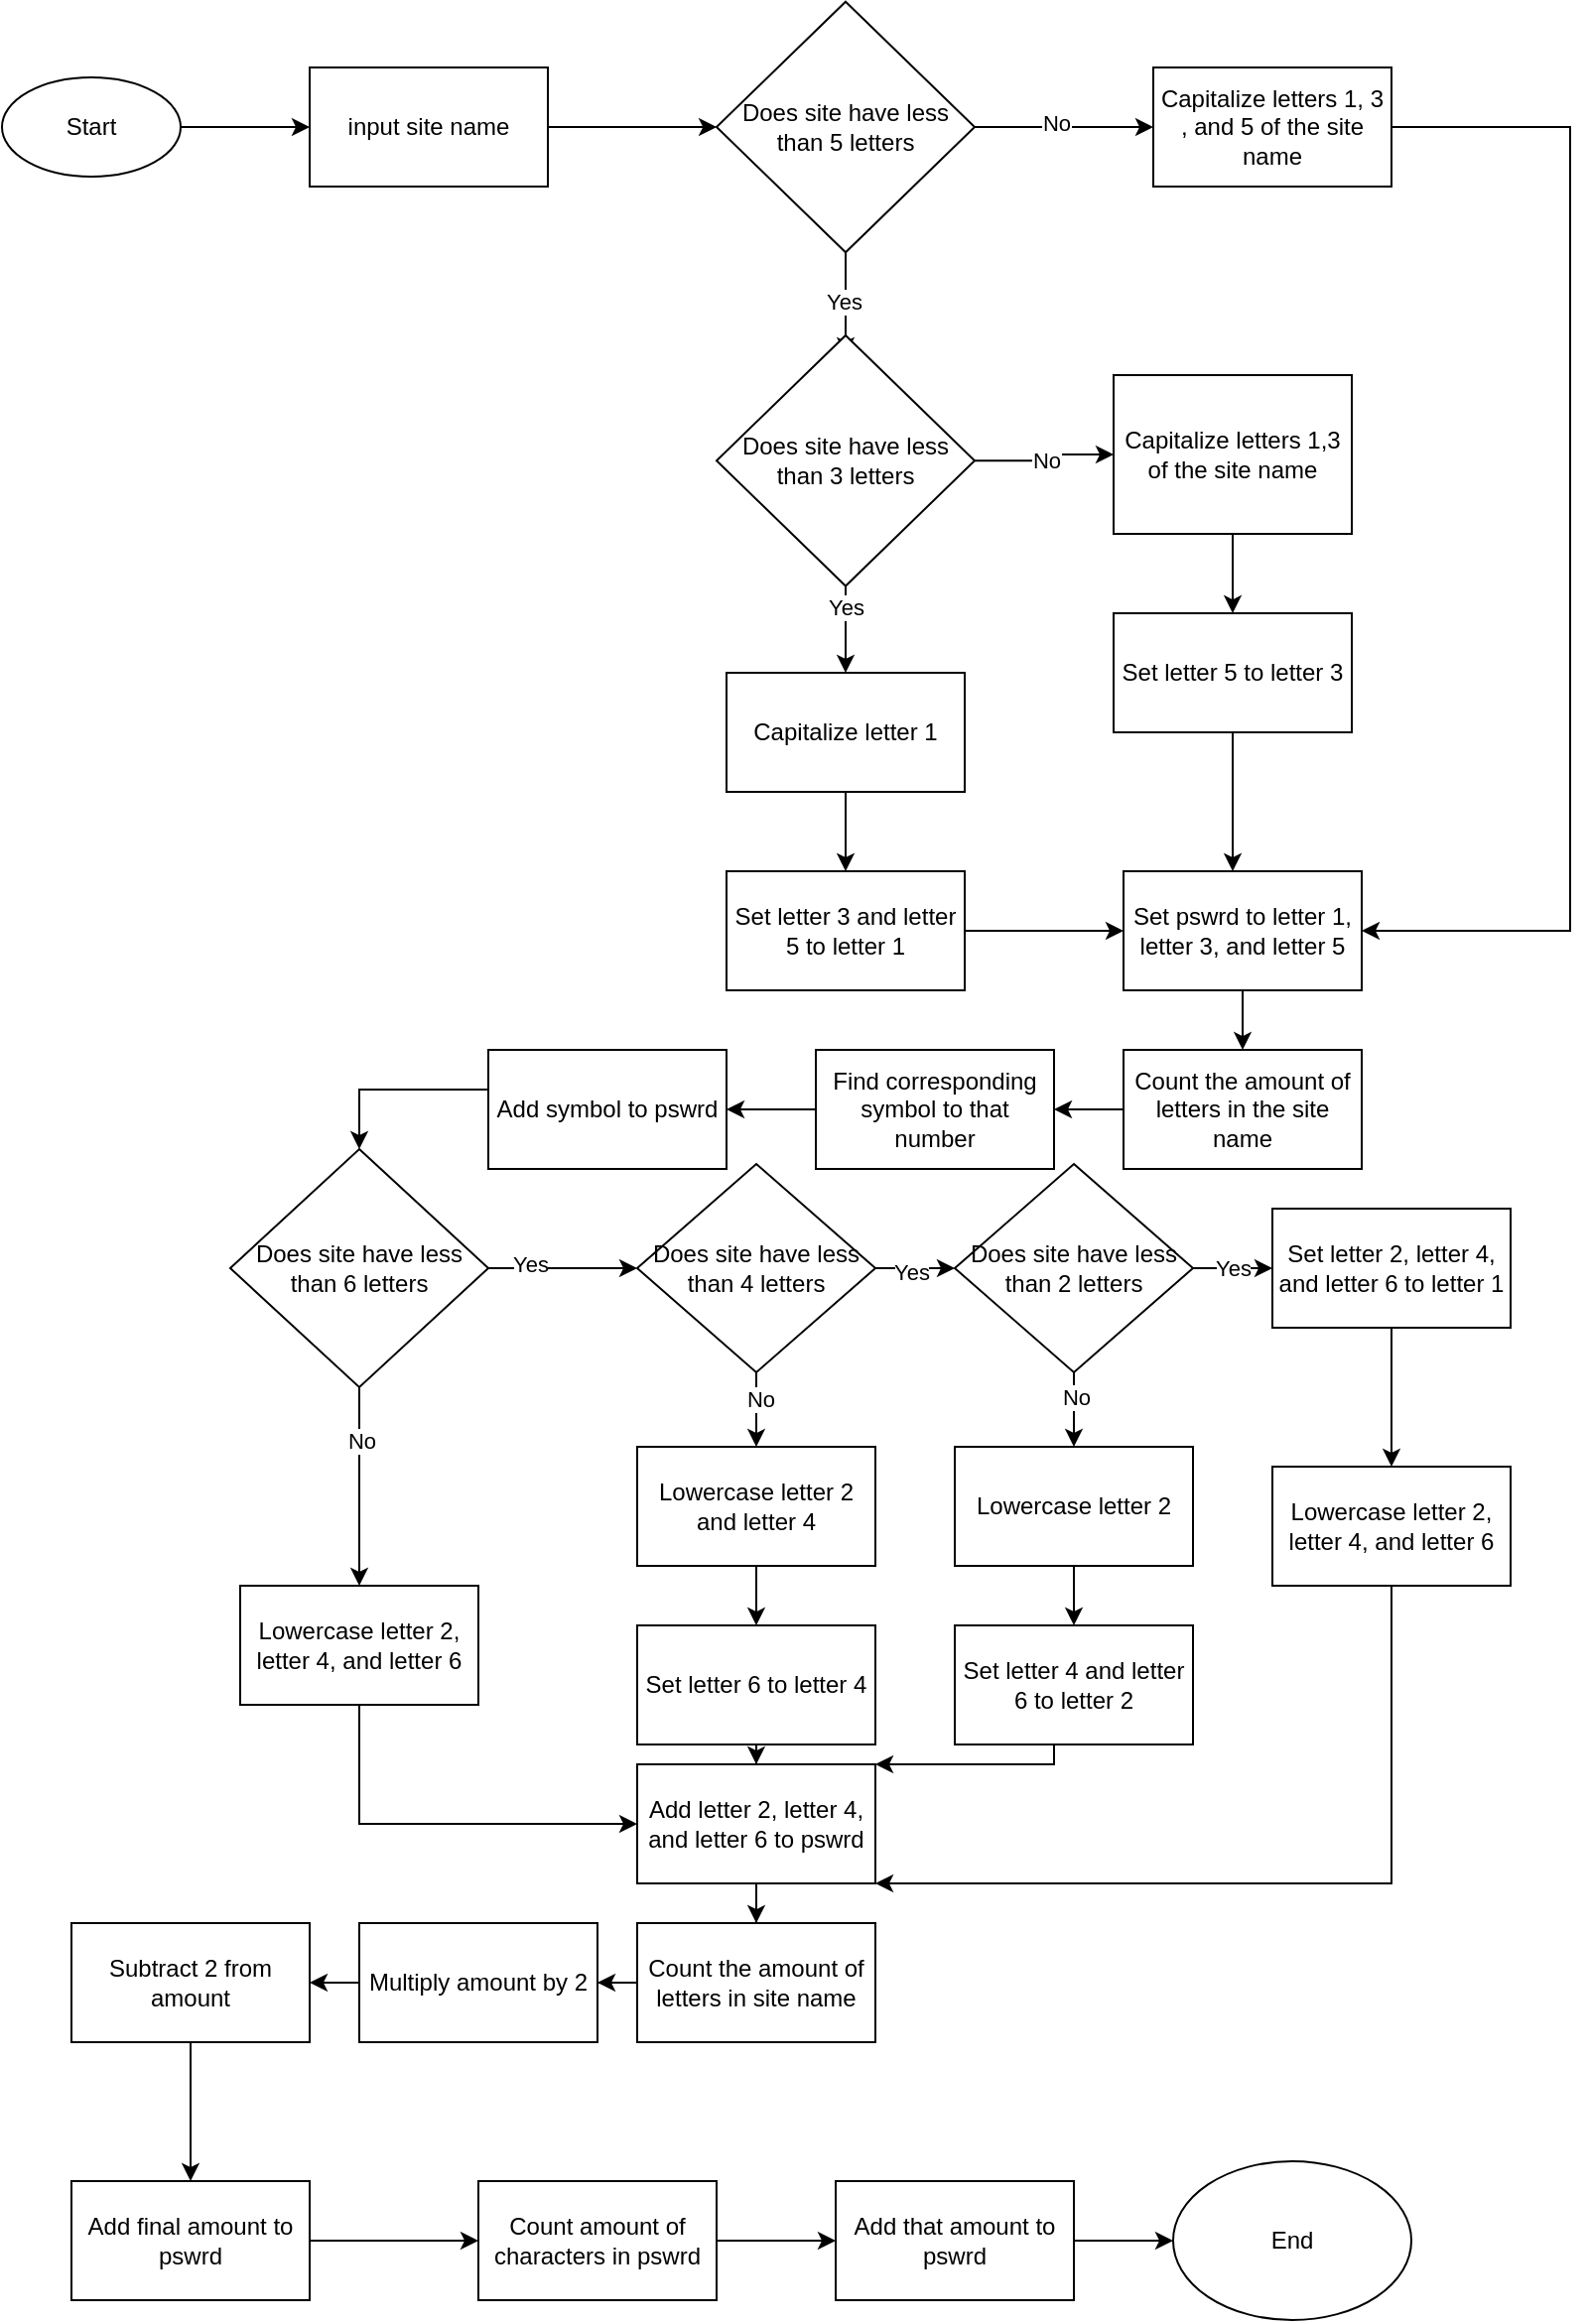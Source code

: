 <mxfile version="22.0.4" type="github">
  <diagram name="Page-1" id="J_uxx44ZMM9hjtvUiRub">
    <mxGraphModel dx="1687" dy="892" grid="1" gridSize="10" guides="1" tooltips="1" connect="1" arrows="1" fold="1" page="1" pageScale="1" pageWidth="850" pageHeight="1100" math="0" shadow="0">
      <root>
        <mxCell id="0" />
        <mxCell id="1" parent="0" />
        <mxCell id="RTvYhVMCZxCB8CiYdLS1-3" value="" style="edgeStyle=orthogonalEdgeStyle;rounded=0;orthogonalLoop=1;jettySize=auto;html=1;" edge="1" parent="1" source="RTvYhVMCZxCB8CiYdLS1-1" target="RTvYhVMCZxCB8CiYdLS1-2">
          <mxGeometry relative="1" as="geometry" />
        </mxCell>
        <mxCell id="RTvYhVMCZxCB8CiYdLS1-1" value="Start" style="ellipse;whiteSpace=wrap;html=1;" vertex="1" parent="1">
          <mxGeometry x="50" y="50" width="90" height="50" as="geometry" />
        </mxCell>
        <mxCell id="RTvYhVMCZxCB8CiYdLS1-5" value="" style="edgeStyle=orthogonalEdgeStyle;rounded=0;orthogonalLoop=1;jettySize=auto;html=1;" edge="1" parent="1" source="RTvYhVMCZxCB8CiYdLS1-2" target="RTvYhVMCZxCB8CiYdLS1-4">
          <mxGeometry relative="1" as="geometry" />
        </mxCell>
        <mxCell id="RTvYhVMCZxCB8CiYdLS1-2" value="input site name" style="whiteSpace=wrap;html=1;" vertex="1" parent="1">
          <mxGeometry x="205" y="45" width="120" height="60" as="geometry" />
        </mxCell>
        <mxCell id="RTvYhVMCZxCB8CiYdLS1-7" value="" style="edgeStyle=orthogonalEdgeStyle;rounded=0;orthogonalLoop=1;jettySize=auto;html=1;" edge="1" parent="1" source="RTvYhVMCZxCB8CiYdLS1-4" target="RTvYhVMCZxCB8CiYdLS1-6">
          <mxGeometry relative="1" as="geometry" />
        </mxCell>
        <mxCell id="RTvYhVMCZxCB8CiYdLS1-10" value="No" style="edgeLabel;html=1;align=center;verticalAlign=middle;resizable=0;points=[];" vertex="1" connectable="0" parent="RTvYhVMCZxCB8CiYdLS1-7">
          <mxGeometry x="-0.106" y="2" relative="1" as="geometry">
            <mxPoint as="offset" />
          </mxGeometry>
        </mxCell>
        <mxCell id="RTvYhVMCZxCB8CiYdLS1-17" value="" style="edgeStyle=orthogonalEdgeStyle;rounded=0;orthogonalLoop=1;jettySize=auto;html=1;" edge="1" parent="1" source="RTvYhVMCZxCB8CiYdLS1-4">
          <mxGeometry relative="1" as="geometry">
            <mxPoint x="475" y="190.005" as="targetPoint" />
          </mxGeometry>
        </mxCell>
        <mxCell id="RTvYhVMCZxCB8CiYdLS1-20" value="Yes" style="edgeLabel;html=1;align=center;verticalAlign=middle;resizable=0;points=[];" vertex="1" connectable="0" parent="RTvYhVMCZxCB8CiYdLS1-17">
          <mxGeometry x="-0.05" y="-1" relative="1" as="geometry">
            <mxPoint as="offset" />
          </mxGeometry>
        </mxCell>
        <mxCell id="RTvYhVMCZxCB8CiYdLS1-4" value="Does site have less than 5 letters" style="rhombus;whiteSpace=wrap;html=1;" vertex="1" parent="1">
          <mxGeometry x="410" y="11.88" width="130" height="126.25" as="geometry" />
        </mxCell>
        <mxCell id="RTvYhVMCZxCB8CiYdLS1-35" style="edgeStyle=orthogonalEdgeStyle;rounded=0;orthogonalLoop=1;jettySize=auto;html=1;entryX=1;entryY=0.5;entryDx=0;entryDy=0;" edge="1" parent="1" source="RTvYhVMCZxCB8CiYdLS1-6" target="RTvYhVMCZxCB8CiYdLS1-49">
          <mxGeometry relative="1" as="geometry">
            <Array as="points">
              <mxPoint x="840" y="75" />
              <mxPoint x="840" y="480" />
            </Array>
          </mxGeometry>
        </mxCell>
        <mxCell id="RTvYhVMCZxCB8CiYdLS1-6" value="Capitalize letters 1, 3 , and 5 of the site name" style="whiteSpace=wrap;html=1;" vertex="1" parent="1">
          <mxGeometry x="630" y="45.005" width="120" height="60" as="geometry" />
        </mxCell>
        <mxCell id="RTvYhVMCZxCB8CiYdLS1-13" value="" style="edgeStyle=orthogonalEdgeStyle;rounded=0;orthogonalLoop=1;jettySize=auto;html=1;" edge="1" parent="1" source="RTvYhVMCZxCB8CiYdLS1-8" target="RTvYhVMCZxCB8CiYdLS1-12">
          <mxGeometry relative="1" as="geometry" />
        </mxCell>
        <mxCell id="RTvYhVMCZxCB8CiYdLS1-26" value="No" style="edgeLabel;html=1;align=center;verticalAlign=middle;resizable=0;points=[];" vertex="1" connectable="0" parent="RTvYhVMCZxCB8CiYdLS1-13">
          <mxGeometry x="-0.029" y="-1" relative="1" as="geometry">
            <mxPoint as="offset" />
          </mxGeometry>
        </mxCell>
        <mxCell id="RTvYhVMCZxCB8CiYdLS1-29" value="" style="edgeStyle=orthogonalEdgeStyle;rounded=0;orthogonalLoop=1;jettySize=auto;html=1;" edge="1" parent="1" source="RTvYhVMCZxCB8CiYdLS1-8" target="RTvYhVMCZxCB8CiYdLS1-28">
          <mxGeometry relative="1" as="geometry" />
        </mxCell>
        <mxCell id="RTvYhVMCZxCB8CiYdLS1-40" value="Yes" style="edgeLabel;html=1;align=center;verticalAlign=middle;resizable=0;points=[];" vertex="1" connectable="0" parent="RTvYhVMCZxCB8CiYdLS1-29">
          <mxGeometry x="-0.536" relative="1" as="geometry">
            <mxPoint as="offset" />
          </mxGeometry>
        </mxCell>
        <mxCell id="RTvYhVMCZxCB8CiYdLS1-8" value="Does site have less than 3 letters" style="rhombus;whiteSpace=wrap;html=1;" vertex="1" parent="1">
          <mxGeometry x="410" y="180" width="130" height="126.25" as="geometry" />
        </mxCell>
        <mxCell id="RTvYhVMCZxCB8CiYdLS1-22" value="" style="edgeStyle=orthogonalEdgeStyle;rounded=0;orthogonalLoop=1;jettySize=auto;html=1;" edge="1" parent="1" source="RTvYhVMCZxCB8CiYdLS1-12" target="RTvYhVMCZxCB8CiYdLS1-21">
          <mxGeometry relative="1" as="geometry">
            <Array as="points">
              <mxPoint x="670" y="310" />
              <mxPoint x="670" y="310" />
            </Array>
          </mxGeometry>
        </mxCell>
        <mxCell id="RTvYhVMCZxCB8CiYdLS1-12" value="Capitalize letters 1,3 of the site name" style="whiteSpace=wrap;html=1;" vertex="1" parent="1">
          <mxGeometry x="610" y="200.01" width="120" height="80" as="geometry" />
        </mxCell>
        <mxCell id="RTvYhVMCZxCB8CiYdLS1-50" value="" style="edgeStyle=orthogonalEdgeStyle;rounded=0;orthogonalLoop=1;jettySize=auto;html=1;" edge="1" parent="1" source="RTvYhVMCZxCB8CiYdLS1-21" target="RTvYhVMCZxCB8CiYdLS1-49">
          <mxGeometry relative="1" as="geometry">
            <Array as="points">
              <mxPoint x="670" y="410" />
              <mxPoint x="670" y="410" />
            </Array>
          </mxGeometry>
        </mxCell>
        <mxCell id="RTvYhVMCZxCB8CiYdLS1-21" value="Set letter 5 to letter 3" style="whiteSpace=wrap;html=1;" vertex="1" parent="1">
          <mxGeometry x="610" y="320.005" width="120" height="60" as="geometry" />
        </mxCell>
        <mxCell id="RTvYhVMCZxCB8CiYdLS1-31" value="" style="edgeStyle=orthogonalEdgeStyle;rounded=0;orthogonalLoop=1;jettySize=auto;html=1;" edge="1" parent="1" source="RTvYhVMCZxCB8CiYdLS1-28" target="RTvYhVMCZxCB8CiYdLS1-30">
          <mxGeometry relative="1" as="geometry" />
        </mxCell>
        <mxCell id="RTvYhVMCZxCB8CiYdLS1-28" value="Capitalize letter 1" style="whiteSpace=wrap;html=1;" vertex="1" parent="1">
          <mxGeometry x="415" y="349.995" width="120" height="60" as="geometry" />
        </mxCell>
        <mxCell id="RTvYhVMCZxCB8CiYdLS1-30" value="Set letter 3 and letter 5 to letter 1" style="whiteSpace=wrap;html=1;" vertex="1" parent="1">
          <mxGeometry x="415" y="449.995" width="120" height="60" as="geometry" />
        </mxCell>
        <mxCell id="RTvYhVMCZxCB8CiYdLS1-37" value="" style="edgeStyle=orthogonalEdgeStyle;rounded=0;orthogonalLoop=1;jettySize=auto;html=1;" edge="1" parent="1" source="RTvYhVMCZxCB8CiYdLS1-32" target="RTvYhVMCZxCB8CiYdLS1-36">
          <mxGeometry relative="1" as="geometry" />
        </mxCell>
        <mxCell id="RTvYhVMCZxCB8CiYdLS1-39" value="No" style="edgeLabel;html=1;align=center;verticalAlign=middle;resizable=0;points=[];" vertex="1" connectable="0" parent="RTvYhVMCZxCB8CiYdLS1-37">
          <mxGeometry x="-0.457" y="1" relative="1" as="geometry">
            <mxPoint as="offset" />
          </mxGeometry>
        </mxCell>
        <mxCell id="RTvYhVMCZxCB8CiYdLS1-44" value="" style="edgeStyle=orthogonalEdgeStyle;rounded=0;orthogonalLoop=1;jettySize=auto;html=1;" edge="1" parent="1" source="RTvYhVMCZxCB8CiYdLS1-32" target="RTvYhVMCZxCB8CiYdLS1-43">
          <mxGeometry relative="1" as="geometry" />
        </mxCell>
        <mxCell id="RTvYhVMCZxCB8CiYdLS1-45" value="Yes" style="edgeLabel;html=1;align=center;verticalAlign=middle;resizable=0;points=[];" vertex="1" connectable="0" parent="RTvYhVMCZxCB8CiYdLS1-44">
          <mxGeometry x="-0.44" y="2" relative="1" as="geometry">
            <mxPoint as="offset" />
          </mxGeometry>
        </mxCell>
        <mxCell id="RTvYhVMCZxCB8CiYdLS1-32" value="Does site have less than 6 letters" style="rhombus;whiteSpace=wrap;html=1;" vertex="1" parent="1">
          <mxGeometry x="165" y="590" width="130" height="120" as="geometry" />
        </mxCell>
        <mxCell id="RTvYhVMCZxCB8CiYdLS1-79" style="edgeStyle=orthogonalEdgeStyle;rounded=0;orthogonalLoop=1;jettySize=auto;html=1;entryX=0;entryY=0.5;entryDx=0;entryDy=0;" edge="1" parent="1" source="RTvYhVMCZxCB8CiYdLS1-36" target="RTvYhVMCZxCB8CiYdLS1-76">
          <mxGeometry relative="1" as="geometry">
            <Array as="points">
              <mxPoint x="230" y="930" />
            </Array>
          </mxGeometry>
        </mxCell>
        <mxCell id="RTvYhVMCZxCB8CiYdLS1-36" value="Lowercase letter 2, letter 4, and letter 6" style="whiteSpace=wrap;html=1;" vertex="1" parent="1">
          <mxGeometry x="170" y="810" width="120" height="60" as="geometry" />
        </mxCell>
        <mxCell id="RTvYhVMCZxCB8CiYdLS1-65" value="" style="edgeStyle=orthogonalEdgeStyle;rounded=0;orthogonalLoop=1;jettySize=auto;html=1;" edge="1" parent="1" source="RTvYhVMCZxCB8CiYdLS1-43" target="RTvYhVMCZxCB8CiYdLS1-64">
          <mxGeometry relative="1" as="geometry" />
        </mxCell>
        <mxCell id="RTvYhVMCZxCB8CiYdLS1-70" value="No" style="edgeLabel;html=1;align=center;verticalAlign=middle;resizable=0;points=[];" vertex="1" connectable="0" parent="RTvYhVMCZxCB8CiYdLS1-65">
          <mxGeometry x="-0.412" y="2" relative="1" as="geometry">
            <mxPoint y="1" as="offset" />
          </mxGeometry>
        </mxCell>
        <mxCell id="RTvYhVMCZxCB8CiYdLS1-85" value="" style="edgeStyle=orthogonalEdgeStyle;rounded=0;orthogonalLoop=1;jettySize=auto;html=1;" edge="1" parent="1" source="RTvYhVMCZxCB8CiYdLS1-43" target="RTvYhVMCZxCB8CiYdLS1-84">
          <mxGeometry relative="1" as="geometry" />
        </mxCell>
        <mxCell id="RTvYhVMCZxCB8CiYdLS1-99" value="Yes" style="edgeLabel;html=1;align=center;verticalAlign=middle;resizable=0;points=[];" vertex="1" connectable="0" parent="RTvYhVMCZxCB8CiYdLS1-85">
          <mxGeometry x="-0.13" y="-2" relative="1" as="geometry">
            <mxPoint as="offset" />
          </mxGeometry>
        </mxCell>
        <mxCell id="RTvYhVMCZxCB8CiYdLS1-43" value="Does site have less than 4 letters" style="rhombus;whiteSpace=wrap;html=1;" vertex="1" parent="1">
          <mxGeometry x="370" y="597.5" width="120" height="105" as="geometry" />
        </mxCell>
        <mxCell id="RTvYhVMCZxCB8CiYdLS1-51" value="" style="edgeStyle=orthogonalEdgeStyle;rounded=0;orthogonalLoop=1;jettySize=auto;html=1;" edge="1" parent="1" source="RTvYhVMCZxCB8CiYdLS1-30" target="RTvYhVMCZxCB8CiYdLS1-49">
          <mxGeometry relative="1" as="geometry">
            <mxPoint x="535" y="480" as="sourcePoint" />
            <mxPoint x="670" y="590" as="targetPoint" />
          </mxGeometry>
        </mxCell>
        <mxCell id="RTvYhVMCZxCB8CiYdLS1-55" value="" style="edgeStyle=orthogonalEdgeStyle;rounded=0;orthogonalLoop=1;jettySize=auto;html=1;" edge="1" parent="1" source="RTvYhVMCZxCB8CiYdLS1-49" target="RTvYhVMCZxCB8CiYdLS1-54">
          <mxGeometry relative="1" as="geometry" />
        </mxCell>
        <mxCell id="RTvYhVMCZxCB8CiYdLS1-49" value="Set pswrd to letter 1, letter 3, and letter 5" style="whiteSpace=wrap;html=1;" vertex="1" parent="1">
          <mxGeometry x="615" y="449.995" width="120" height="60" as="geometry" />
        </mxCell>
        <mxCell id="RTvYhVMCZxCB8CiYdLS1-60" value="" style="edgeStyle=orthogonalEdgeStyle;rounded=0;orthogonalLoop=1;jettySize=auto;html=1;" edge="1" parent="1" source="RTvYhVMCZxCB8CiYdLS1-54" target="RTvYhVMCZxCB8CiYdLS1-59">
          <mxGeometry relative="1" as="geometry" />
        </mxCell>
        <mxCell id="RTvYhVMCZxCB8CiYdLS1-54" value="Count the amount of letters in the site name" style="whiteSpace=wrap;html=1;" vertex="1" parent="1">
          <mxGeometry x="615" y="540.005" width="120" height="60" as="geometry" />
        </mxCell>
        <mxCell id="RTvYhVMCZxCB8CiYdLS1-62" value="" style="edgeStyle=orthogonalEdgeStyle;rounded=0;orthogonalLoop=1;jettySize=auto;html=1;" edge="1" parent="1" source="RTvYhVMCZxCB8CiYdLS1-59" target="RTvYhVMCZxCB8CiYdLS1-61">
          <mxGeometry relative="1" as="geometry" />
        </mxCell>
        <mxCell id="RTvYhVMCZxCB8CiYdLS1-59" value="Find corresponding symbol to that number" style="whiteSpace=wrap;html=1;" vertex="1" parent="1">
          <mxGeometry x="460" y="540.005" width="120" height="60" as="geometry" />
        </mxCell>
        <mxCell id="RTvYhVMCZxCB8CiYdLS1-63" style="edgeStyle=orthogonalEdgeStyle;rounded=0;orthogonalLoop=1;jettySize=auto;html=1;" edge="1" parent="1" source="RTvYhVMCZxCB8CiYdLS1-61" target="RTvYhVMCZxCB8CiYdLS1-32">
          <mxGeometry relative="1" as="geometry">
            <Array as="points">
              <mxPoint x="230" y="560" />
            </Array>
          </mxGeometry>
        </mxCell>
        <mxCell id="RTvYhVMCZxCB8CiYdLS1-61" value="Add symbol to pswrd" style="whiteSpace=wrap;html=1;" vertex="1" parent="1">
          <mxGeometry x="295" y="540.005" width="120" height="60" as="geometry" />
        </mxCell>
        <mxCell id="RTvYhVMCZxCB8CiYdLS1-69" value="" style="edgeStyle=orthogonalEdgeStyle;rounded=0;orthogonalLoop=1;jettySize=auto;html=1;" edge="1" parent="1" source="RTvYhVMCZxCB8CiYdLS1-64" target="RTvYhVMCZxCB8CiYdLS1-68">
          <mxGeometry relative="1" as="geometry" />
        </mxCell>
        <mxCell id="RTvYhVMCZxCB8CiYdLS1-64" value="Lowercase letter 2 and letter 4" style="whiteSpace=wrap;html=1;" vertex="1" parent="1">
          <mxGeometry x="370" y="740" width="120" height="60" as="geometry" />
        </mxCell>
        <mxCell id="RTvYhVMCZxCB8CiYdLS1-77" value="" style="edgeStyle=orthogonalEdgeStyle;rounded=0;orthogonalLoop=1;jettySize=auto;html=1;" edge="1" parent="1" source="RTvYhVMCZxCB8CiYdLS1-68" target="RTvYhVMCZxCB8CiYdLS1-76">
          <mxGeometry relative="1" as="geometry" />
        </mxCell>
        <mxCell id="RTvYhVMCZxCB8CiYdLS1-68" value="Set letter 6 to letter 4" style="whiteSpace=wrap;html=1;" vertex="1" parent="1">
          <mxGeometry x="370" y="830" width="120" height="60" as="geometry" />
        </mxCell>
        <mxCell id="RTvYhVMCZxCB8CiYdLS1-74" value="" style="edgeStyle=orthogonalEdgeStyle;rounded=0;orthogonalLoop=1;jettySize=auto;html=1;" edge="1" parent="1" source="RTvYhVMCZxCB8CiYdLS1-71" target="RTvYhVMCZxCB8CiYdLS1-73">
          <mxGeometry relative="1" as="geometry" />
        </mxCell>
        <mxCell id="RTvYhVMCZxCB8CiYdLS1-71" value="Lowercase letter 2" style="whiteSpace=wrap;html=1;" vertex="1" parent="1">
          <mxGeometry x="530" y="740" width="120" height="60" as="geometry" />
        </mxCell>
        <mxCell id="RTvYhVMCZxCB8CiYdLS1-78" style="edgeStyle=orthogonalEdgeStyle;rounded=0;orthogonalLoop=1;jettySize=auto;html=1;entryX=1;entryY=0;entryDx=0;entryDy=0;" edge="1" parent="1" source="RTvYhVMCZxCB8CiYdLS1-73" target="RTvYhVMCZxCB8CiYdLS1-76">
          <mxGeometry relative="1" as="geometry">
            <Array as="points">
              <mxPoint x="580" y="900" />
            </Array>
          </mxGeometry>
        </mxCell>
        <mxCell id="RTvYhVMCZxCB8CiYdLS1-73" value="Set letter 4 and letter 6 to letter 2" style="whiteSpace=wrap;html=1;" vertex="1" parent="1">
          <mxGeometry x="530" y="830" width="120" height="60" as="geometry" />
        </mxCell>
        <mxCell id="RTvYhVMCZxCB8CiYdLS1-81" value="" style="edgeStyle=orthogonalEdgeStyle;rounded=0;orthogonalLoop=1;jettySize=auto;html=1;" edge="1" parent="1" source="RTvYhVMCZxCB8CiYdLS1-76" target="RTvYhVMCZxCB8CiYdLS1-80">
          <mxGeometry relative="1" as="geometry" />
        </mxCell>
        <mxCell id="RTvYhVMCZxCB8CiYdLS1-76" value="Add letter 2, letter 4, and letter 6 to pswrd" style="whiteSpace=wrap;html=1;" vertex="1" parent="1">
          <mxGeometry x="370" y="900" width="120" height="60" as="geometry" />
        </mxCell>
        <mxCell id="RTvYhVMCZxCB8CiYdLS1-83" value="" style="edgeStyle=orthogonalEdgeStyle;rounded=0;orthogonalLoop=1;jettySize=auto;html=1;" edge="1" parent="1" source="RTvYhVMCZxCB8CiYdLS1-80" target="RTvYhVMCZxCB8CiYdLS1-82">
          <mxGeometry relative="1" as="geometry" />
        </mxCell>
        <mxCell id="RTvYhVMCZxCB8CiYdLS1-80" value="Count the amount of letters in site name" style="whiteSpace=wrap;html=1;" vertex="1" parent="1">
          <mxGeometry x="370" y="980" width="120" height="60" as="geometry" />
        </mxCell>
        <mxCell id="RTvYhVMCZxCB8CiYdLS1-93" value="" style="edgeStyle=orthogonalEdgeStyle;rounded=0;orthogonalLoop=1;jettySize=auto;html=1;" edge="1" parent="1" source="RTvYhVMCZxCB8CiYdLS1-82" target="RTvYhVMCZxCB8CiYdLS1-92">
          <mxGeometry relative="1" as="geometry" />
        </mxCell>
        <mxCell id="RTvYhVMCZxCB8CiYdLS1-82" value="Multiply amount by 2" style="whiteSpace=wrap;html=1;" vertex="1" parent="1">
          <mxGeometry x="230" y="980" width="120" height="60" as="geometry" />
        </mxCell>
        <mxCell id="RTvYhVMCZxCB8CiYdLS1-86" style="edgeStyle=orthogonalEdgeStyle;rounded=0;orthogonalLoop=1;jettySize=auto;html=1;entryX=0.5;entryY=0;entryDx=0;entryDy=0;" edge="1" parent="1" source="RTvYhVMCZxCB8CiYdLS1-84" target="RTvYhVMCZxCB8CiYdLS1-71">
          <mxGeometry relative="1" as="geometry" />
        </mxCell>
        <mxCell id="RTvYhVMCZxCB8CiYdLS1-100" value="No" style="edgeLabel;html=1;align=center;verticalAlign=middle;resizable=0;points=[];" vertex="1" connectable="0" parent="RTvYhVMCZxCB8CiYdLS1-86">
          <mxGeometry x="-0.419" y="1" relative="1" as="geometry">
            <mxPoint as="offset" />
          </mxGeometry>
        </mxCell>
        <mxCell id="RTvYhVMCZxCB8CiYdLS1-88" value="" style="edgeStyle=orthogonalEdgeStyle;rounded=0;orthogonalLoop=1;jettySize=auto;html=1;" edge="1" parent="1" source="RTvYhVMCZxCB8CiYdLS1-84" target="RTvYhVMCZxCB8CiYdLS1-87">
          <mxGeometry relative="1" as="geometry" />
        </mxCell>
        <mxCell id="RTvYhVMCZxCB8CiYdLS1-101" value="Yes" style="edgeLabel;html=1;align=center;verticalAlign=middle;resizable=0;points=[];" vertex="1" connectable="0" parent="RTvYhVMCZxCB8CiYdLS1-88">
          <mxGeometry x="0.07" y="-4" relative="1" as="geometry">
            <mxPoint x="-2" y="-4" as="offset" />
          </mxGeometry>
        </mxCell>
        <mxCell id="RTvYhVMCZxCB8CiYdLS1-84" value="Does site have less than 2 letters" style="rhombus;whiteSpace=wrap;html=1;" vertex="1" parent="1">
          <mxGeometry x="530" y="597.5" width="120" height="105" as="geometry" />
        </mxCell>
        <mxCell id="RTvYhVMCZxCB8CiYdLS1-90" value="" style="edgeStyle=orthogonalEdgeStyle;rounded=0;orthogonalLoop=1;jettySize=auto;html=1;" edge="1" parent="1" source="RTvYhVMCZxCB8CiYdLS1-87" target="RTvYhVMCZxCB8CiYdLS1-89">
          <mxGeometry relative="1" as="geometry">
            <Array as="points">
              <mxPoint x="750" y="730" />
              <mxPoint x="750" y="730" />
            </Array>
          </mxGeometry>
        </mxCell>
        <mxCell id="RTvYhVMCZxCB8CiYdLS1-87" value="Set letter 2, letter 4, and letter 6 to letter 1" style="whiteSpace=wrap;html=1;" vertex="1" parent="1">
          <mxGeometry x="690" y="620" width="120" height="60" as="geometry" />
        </mxCell>
        <mxCell id="RTvYhVMCZxCB8CiYdLS1-91" style="edgeStyle=orthogonalEdgeStyle;rounded=0;orthogonalLoop=1;jettySize=auto;html=1;entryX=1;entryY=1;entryDx=0;entryDy=0;" edge="1" parent="1" source="RTvYhVMCZxCB8CiYdLS1-89" target="RTvYhVMCZxCB8CiYdLS1-76">
          <mxGeometry relative="1" as="geometry">
            <Array as="points">
              <mxPoint x="750" y="960" />
            </Array>
          </mxGeometry>
        </mxCell>
        <mxCell id="RTvYhVMCZxCB8CiYdLS1-89" value="Lowercase letter 2, letter 4, and letter 6" style="whiteSpace=wrap;html=1;" vertex="1" parent="1">
          <mxGeometry x="690" y="750" width="120" height="60" as="geometry" />
        </mxCell>
        <mxCell id="RTvYhVMCZxCB8CiYdLS1-95" value="" style="edgeStyle=orthogonalEdgeStyle;rounded=0;orthogonalLoop=1;jettySize=auto;html=1;" edge="1" parent="1" source="RTvYhVMCZxCB8CiYdLS1-92" target="RTvYhVMCZxCB8CiYdLS1-94">
          <mxGeometry relative="1" as="geometry" />
        </mxCell>
        <mxCell id="RTvYhVMCZxCB8CiYdLS1-92" value="Subtract 2 from amount" style="whiteSpace=wrap;html=1;" vertex="1" parent="1">
          <mxGeometry x="85" y="980" width="120" height="60" as="geometry" />
        </mxCell>
        <mxCell id="RTvYhVMCZxCB8CiYdLS1-103" value="" style="edgeStyle=orthogonalEdgeStyle;rounded=0;orthogonalLoop=1;jettySize=auto;html=1;" edge="1" parent="1" source="RTvYhVMCZxCB8CiYdLS1-94" target="RTvYhVMCZxCB8CiYdLS1-102">
          <mxGeometry relative="1" as="geometry" />
        </mxCell>
        <mxCell id="RTvYhVMCZxCB8CiYdLS1-94" value="Add final amount to pswrd" style="whiteSpace=wrap;html=1;" vertex="1" parent="1">
          <mxGeometry x="85" y="1110" width="120" height="60" as="geometry" />
        </mxCell>
        <mxCell id="RTvYhVMCZxCB8CiYdLS1-105" value="" style="edgeStyle=orthogonalEdgeStyle;rounded=0;orthogonalLoop=1;jettySize=auto;html=1;" edge="1" parent="1" source="RTvYhVMCZxCB8CiYdLS1-102" target="RTvYhVMCZxCB8CiYdLS1-104">
          <mxGeometry relative="1" as="geometry" />
        </mxCell>
        <mxCell id="RTvYhVMCZxCB8CiYdLS1-102" value="Count amount of characters in pswrd" style="whiteSpace=wrap;html=1;" vertex="1" parent="1">
          <mxGeometry x="290" y="1110" width="120" height="60" as="geometry" />
        </mxCell>
        <mxCell id="RTvYhVMCZxCB8CiYdLS1-107" value="" style="edgeStyle=orthogonalEdgeStyle;rounded=0;orthogonalLoop=1;jettySize=auto;html=1;" edge="1" parent="1" source="RTvYhVMCZxCB8CiYdLS1-104" target="RTvYhVMCZxCB8CiYdLS1-106">
          <mxGeometry relative="1" as="geometry" />
        </mxCell>
        <mxCell id="RTvYhVMCZxCB8CiYdLS1-104" value="Add that amount to pswrd" style="whiteSpace=wrap;html=1;" vertex="1" parent="1">
          <mxGeometry x="470" y="1110" width="120" height="60" as="geometry" />
        </mxCell>
        <mxCell id="RTvYhVMCZxCB8CiYdLS1-106" value="End" style="ellipse;whiteSpace=wrap;html=1;" vertex="1" parent="1">
          <mxGeometry x="640" y="1100" width="120" height="80" as="geometry" />
        </mxCell>
      </root>
    </mxGraphModel>
  </diagram>
</mxfile>
